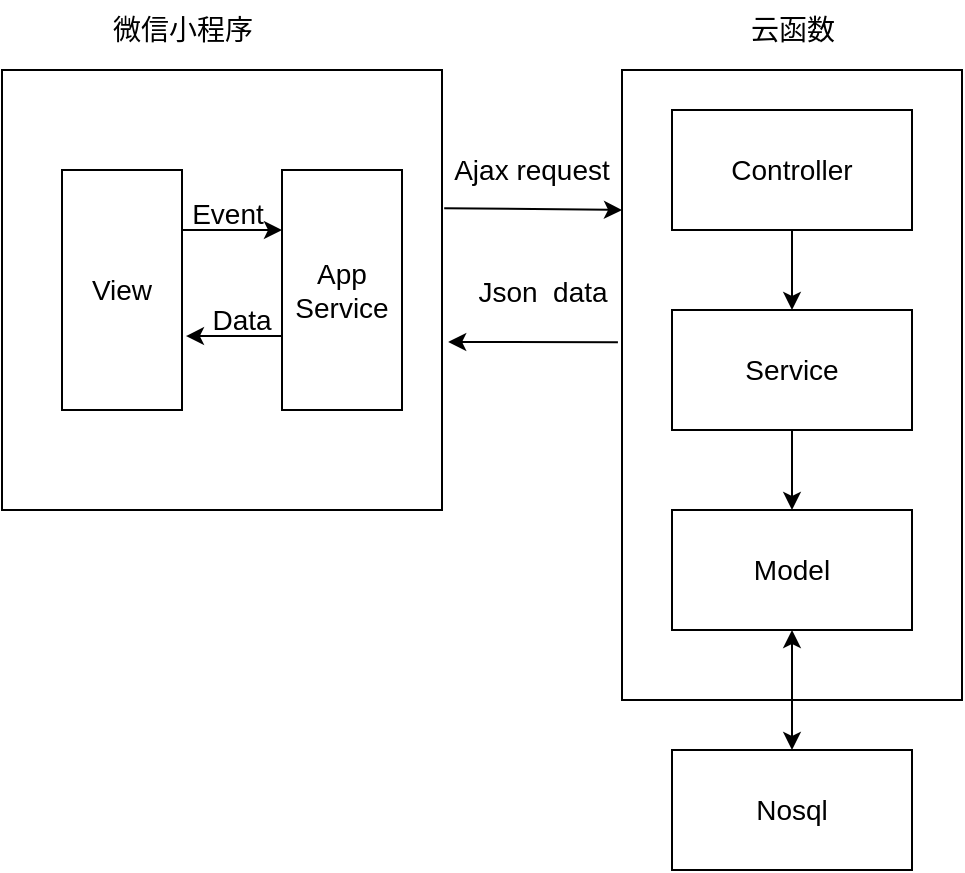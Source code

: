 <mxfile version="21.2.3" type="github">
  <diagram name="第 1 页" id="KSjp4WGugERjeT88tiEb">
    <mxGraphModel dx="1434" dy="708" grid="1" gridSize="10" guides="1" tooltips="1" connect="1" arrows="1" fold="1" page="1" pageScale="1" pageWidth="827" pageHeight="1169" math="0" shadow="0">
      <root>
        <mxCell id="0" />
        <mxCell id="1" parent="0" />
        <mxCell id="F0XA6iagCGVVG4y_Ab69-1" value="" style="whiteSpace=wrap;html=1;aspect=fixed;fontStyle=0;fontSize=14;" vertex="1" parent="1">
          <mxGeometry x="120" y="140" width="220" height="220" as="geometry" />
        </mxCell>
        <mxCell id="F0XA6iagCGVVG4y_Ab69-2" value="View" style="rounded=0;whiteSpace=wrap;html=1;direction=south;fontStyle=0;fontSize=14;" vertex="1" parent="1">
          <mxGeometry x="150" y="190" width="60" height="120" as="geometry" />
        </mxCell>
        <mxCell id="F0XA6iagCGVVG4y_Ab69-3" value="App&lt;br style=&quot;font-size: 14px;&quot;&gt;Service" style="rounded=0;whiteSpace=wrap;html=1;direction=south;fontStyle=0;fontSize=14;" vertex="1" parent="1">
          <mxGeometry x="260" y="190" width="60" height="120" as="geometry" />
        </mxCell>
        <mxCell id="F0XA6iagCGVVG4y_Ab69-5" value="" style="endArrow=classic;html=1;rounded=0;exitX=0.25;exitY=0;exitDx=0;exitDy=0;entryX=0.25;entryY=1;entryDx=0;entryDy=0;fontStyle=0;fontSize=14;" edge="1" parent="1" source="F0XA6iagCGVVG4y_Ab69-2" target="F0XA6iagCGVVG4y_Ab69-3">
          <mxGeometry width="50" height="50" relative="1" as="geometry">
            <mxPoint x="390" y="380" as="sourcePoint" />
            <mxPoint x="440" y="330" as="targetPoint" />
          </mxGeometry>
        </mxCell>
        <mxCell id="F0XA6iagCGVVG4y_Ab69-6" value="" style="endArrow=classic;html=1;rounded=0;exitX=0.692;exitY=1;exitDx=0;exitDy=0;entryX=0.692;entryY=-0.033;entryDx=0;entryDy=0;exitPerimeter=0;entryPerimeter=0;fontStyle=0;fontSize=14;" edge="1" parent="1" source="F0XA6iagCGVVG4y_Ab69-3" target="F0XA6iagCGVVG4y_Ab69-2">
          <mxGeometry width="50" height="50" relative="1" as="geometry">
            <mxPoint x="220" y="230" as="sourcePoint" />
            <mxPoint x="270" y="230" as="targetPoint" />
          </mxGeometry>
        </mxCell>
        <mxCell id="F0XA6iagCGVVG4y_Ab69-7" value="Event" style="text;html=1;strokeColor=none;fillColor=none;align=center;verticalAlign=middle;whiteSpace=wrap;rounded=0;fontStyle=0;fontSize=14;" vertex="1" parent="1">
          <mxGeometry x="203" y="197" width="60" height="30" as="geometry" />
        </mxCell>
        <mxCell id="F0XA6iagCGVVG4y_Ab69-8" value="Data" style="text;html=1;strokeColor=none;fillColor=none;align=center;verticalAlign=middle;whiteSpace=wrap;rounded=0;fontStyle=0;fontSize=14;" vertex="1" parent="1">
          <mxGeometry x="210" y="250" width="60" height="30" as="geometry" />
        </mxCell>
        <mxCell id="F0XA6iagCGVVG4y_Ab69-9" value="" style="rounded=0;whiteSpace=wrap;html=1;direction=south;fontStyle=0;fontSize=14;" vertex="1" parent="1">
          <mxGeometry x="430" y="140" width="170" height="315" as="geometry" />
        </mxCell>
        <mxCell id="F0XA6iagCGVVG4y_Ab69-10" value="Model" style="rounded=0;whiteSpace=wrap;html=1;fontStyle=0;fontSize=14;" vertex="1" parent="1">
          <mxGeometry x="455" y="360" width="120" height="60" as="geometry" />
        </mxCell>
        <mxCell id="F0XA6iagCGVVG4y_Ab69-11" value="Service" style="rounded=0;whiteSpace=wrap;html=1;fontStyle=0;fontSize=14;" vertex="1" parent="1">
          <mxGeometry x="455" y="260" width="120" height="60" as="geometry" />
        </mxCell>
        <mxCell id="F0XA6iagCGVVG4y_Ab69-12" value="Controller" style="rounded=0;whiteSpace=wrap;html=1;fontStyle=0;fontSize=14;" vertex="1" parent="1">
          <mxGeometry x="455" y="160" width="120" height="60" as="geometry" />
        </mxCell>
        <mxCell id="F0XA6iagCGVVG4y_Ab69-13" value="Nosql" style="rounded=0;whiteSpace=wrap;html=1;fontStyle=0;fontSize=14;" vertex="1" parent="1">
          <mxGeometry x="455" y="480" width="120" height="60" as="geometry" />
        </mxCell>
        <mxCell id="F0XA6iagCGVVG4y_Ab69-14" value="" style="endArrow=classic;startArrow=classic;html=1;rounded=0;exitX=0.5;exitY=0;exitDx=0;exitDy=0;fontStyle=0;fontSize=14;" edge="1" parent="1" source="F0XA6iagCGVVG4y_Ab69-13" target="F0XA6iagCGVVG4y_Ab69-10">
          <mxGeometry width="50" height="50" relative="1" as="geometry">
            <mxPoint x="390" y="380" as="sourcePoint" />
            <mxPoint x="440" y="330" as="targetPoint" />
          </mxGeometry>
        </mxCell>
        <mxCell id="F0XA6iagCGVVG4y_Ab69-15" value="" style="endArrow=classic;html=1;rounded=0;exitX=0.5;exitY=1;exitDx=0;exitDy=0;entryX=0.5;entryY=0;entryDx=0;entryDy=0;fontStyle=0;fontSize=14;" edge="1" parent="1" source="F0XA6iagCGVVG4y_Ab69-12" target="F0XA6iagCGVVG4y_Ab69-11">
          <mxGeometry width="50" height="50" relative="1" as="geometry">
            <mxPoint x="390" y="380" as="sourcePoint" />
            <mxPoint x="440" y="330" as="targetPoint" />
          </mxGeometry>
        </mxCell>
        <mxCell id="F0XA6iagCGVVG4y_Ab69-16" value="" style="endArrow=classic;html=1;rounded=0;exitX=0.5;exitY=1;exitDx=0;exitDy=0;entryX=0.5;entryY=0;entryDx=0;entryDy=0;fontStyle=0;fontSize=14;" edge="1" parent="1" source="F0XA6iagCGVVG4y_Ab69-11" target="F0XA6iagCGVVG4y_Ab69-10">
          <mxGeometry width="50" height="50" relative="1" as="geometry">
            <mxPoint x="525" y="230" as="sourcePoint" />
            <mxPoint x="525" y="270" as="targetPoint" />
          </mxGeometry>
        </mxCell>
        <mxCell id="F0XA6iagCGVVG4y_Ab69-18" value="" style="endArrow=classic;html=1;rounded=0;exitX=1.005;exitY=0.314;exitDx=0;exitDy=0;exitPerimeter=0;fontStyle=0;fontSize=14;" edge="1" parent="1" source="F0XA6iagCGVVG4y_Ab69-1">
          <mxGeometry width="50" height="50" relative="1" as="geometry">
            <mxPoint x="390" y="380" as="sourcePoint" />
            <mxPoint x="430" y="210" as="targetPoint" />
          </mxGeometry>
        </mxCell>
        <mxCell id="F0XA6iagCGVVG4y_Ab69-19" value="" style="endArrow=classic;html=1;rounded=0;entryX=1.014;entryY=0.618;entryDx=0;entryDy=0;entryPerimeter=0;exitX=0.432;exitY=1.012;exitDx=0;exitDy=0;exitPerimeter=0;fontStyle=0;fontSize=14;" edge="1" parent="1" source="F0XA6iagCGVVG4y_Ab69-9" target="F0XA6iagCGVVG4y_Ab69-1">
          <mxGeometry width="50" height="50" relative="1" as="geometry">
            <mxPoint x="420" y="270" as="sourcePoint" />
            <mxPoint x="440" y="220" as="targetPoint" />
          </mxGeometry>
        </mxCell>
        <mxCell id="F0XA6iagCGVVG4y_Ab69-20" value="Ajax request" style="text;html=1;strokeColor=none;fillColor=none;align=center;verticalAlign=middle;whiteSpace=wrap;rounded=0;fontStyle=0;fontSize=14;" vertex="1" parent="1">
          <mxGeometry x="335" y="175" width="100" height="30" as="geometry" />
        </mxCell>
        <mxCell id="F0XA6iagCGVVG4y_Ab69-21" value="Json&amp;nbsp; data" style="text;html=1;align=center;verticalAlign=middle;resizable=0;points=[];autosize=1;strokeColor=none;fillColor=none;fontStyle=0;fontSize=14;" vertex="1" parent="1">
          <mxGeometry x="345" y="236" width="90" height="30" as="geometry" />
        </mxCell>
        <mxCell id="F0XA6iagCGVVG4y_Ab69-22" value="&lt;font style=&quot;font-size: 14px;&quot;&gt;&lt;span&gt;微信小程序&lt;/span&gt;&lt;/font&gt;" style="text;html=1;align=center;verticalAlign=middle;resizable=0;points=[];autosize=1;strokeColor=none;fillColor=none;fontStyle=0" vertex="1" parent="1">
          <mxGeometry x="165" y="105" width="90" height="30" as="geometry" />
        </mxCell>
        <mxCell id="F0XA6iagCGVVG4y_Ab69-23" value="&lt;span&gt;&lt;font style=&quot;font-size: 14px;&quot;&gt;云函数&lt;/font&gt;&lt;/span&gt;" style="text;html=1;align=center;verticalAlign=middle;resizable=0;points=[];autosize=1;strokeColor=none;fillColor=none;fontStyle=0" vertex="1" parent="1">
          <mxGeometry x="480" y="105" width="70" height="30" as="geometry" />
        </mxCell>
      </root>
    </mxGraphModel>
  </diagram>
</mxfile>
